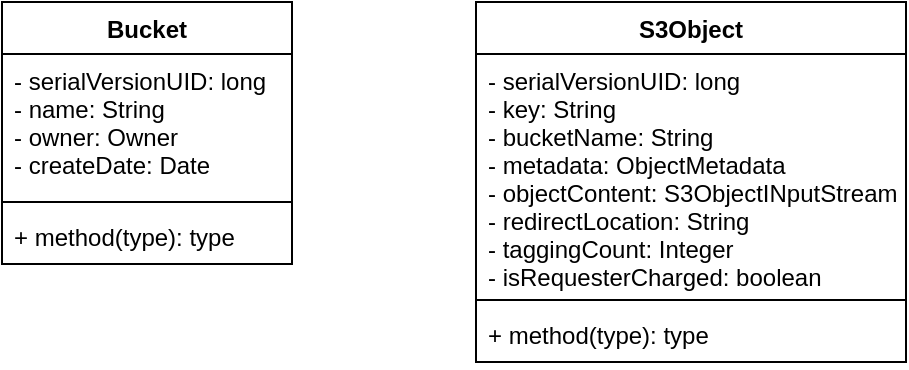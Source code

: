 <mxfile version="14.3.0" type="github">
  <diagram id="Mv6kmJkb6wF9CQ0TLChR" name="Page-1">
    <mxGraphModel dx="1452" dy="507" grid="0" gridSize="10" guides="1" tooltips="1" connect="1" arrows="1" fold="1" page="0" pageScale="1" pageWidth="827" pageHeight="1169" math="0" shadow="0">
      <root>
        <mxCell id="0" />
        <mxCell id="1" parent="0" />
        <mxCell id="nP_UXycicT72o9blLBmM-8" value="Bucket" style="swimlane;fontStyle=1;align=center;verticalAlign=top;childLayout=stackLayout;horizontal=1;startSize=26;horizontalStack=0;resizeParent=1;resizeParentMax=0;resizeLast=0;collapsible=1;marginBottom=0;" vertex="1" parent="1">
          <mxGeometry x="-31" y="129" width="145" height="131" as="geometry" />
        </mxCell>
        <mxCell id="nP_UXycicT72o9blLBmM-9" value="- serialVersionUID: long&#xa;- name: String&#xa;- owner: Owner&#xa;- createDate: Date" style="text;strokeColor=none;fillColor=none;align=left;verticalAlign=top;spacingLeft=4;spacingRight=4;overflow=hidden;rotatable=0;points=[[0,0.5],[1,0.5]];portConstraint=eastwest;" vertex="1" parent="nP_UXycicT72o9blLBmM-8">
          <mxGeometry y="26" width="145" height="70" as="geometry" />
        </mxCell>
        <mxCell id="nP_UXycicT72o9blLBmM-10" value="" style="line;strokeWidth=1;fillColor=none;align=left;verticalAlign=middle;spacingTop=-1;spacingLeft=3;spacingRight=3;rotatable=0;labelPosition=right;points=[];portConstraint=eastwest;" vertex="1" parent="nP_UXycicT72o9blLBmM-8">
          <mxGeometry y="96" width="145" height="8" as="geometry" />
        </mxCell>
        <mxCell id="nP_UXycicT72o9blLBmM-11" value="+ method(type): type" style="text;strokeColor=none;fillColor=none;align=left;verticalAlign=top;spacingLeft=4;spacingRight=4;overflow=hidden;rotatable=0;points=[[0,0.5],[1,0.5]];portConstraint=eastwest;" vertex="1" parent="nP_UXycicT72o9blLBmM-8">
          <mxGeometry y="104" width="145" height="27" as="geometry" />
        </mxCell>
        <mxCell id="nP_UXycicT72o9blLBmM-12" value="S3Object" style="swimlane;fontStyle=1;align=center;verticalAlign=top;childLayout=stackLayout;horizontal=1;startSize=26;horizontalStack=0;resizeParent=1;resizeParentMax=0;resizeLast=0;collapsible=1;marginBottom=0;" vertex="1" parent="1">
          <mxGeometry x="206" y="129" width="215" height="180" as="geometry" />
        </mxCell>
        <mxCell id="nP_UXycicT72o9blLBmM-13" value="- serialVersionUID: long&#xa;- key: String&#xa;- bucketName: String&#xa;- metadata: ObjectMetadata&#xa;- objectContent: S3ObjectINputStream&#xa;- redirectLocation: String&#xa;- taggingCount: Integer&#xa;- isRequesterCharged: boolean&#xa;" style="text;strokeColor=none;fillColor=none;align=left;verticalAlign=top;spacingLeft=4;spacingRight=4;overflow=hidden;rotatable=0;points=[[0,0.5],[1,0.5]];portConstraint=eastwest;" vertex="1" parent="nP_UXycicT72o9blLBmM-12">
          <mxGeometry y="26" width="215" height="119" as="geometry" />
        </mxCell>
        <mxCell id="nP_UXycicT72o9blLBmM-14" value="" style="line;strokeWidth=1;fillColor=none;align=left;verticalAlign=middle;spacingTop=-1;spacingLeft=3;spacingRight=3;rotatable=0;labelPosition=right;points=[];portConstraint=eastwest;" vertex="1" parent="nP_UXycicT72o9blLBmM-12">
          <mxGeometry y="145" width="215" height="8" as="geometry" />
        </mxCell>
        <mxCell id="nP_UXycicT72o9blLBmM-15" value="+ method(type): type" style="text;strokeColor=none;fillColor=none;align=left;verticalAlign=top;spacingLeft=4;spacingRight=4;overflow=hidden;rotatable=0;points=[[0,0.5],[1,0.5]];portConstraint=eastwest;" vertex="1" parent="nP_UXycicT72o9blLBmM-12">
          <mxGeometry y="153" width="215" height="27" as="geometry" />
        </mxCell>
      </root>
    </mxGraphModel>
  </diagram>
</mxfile>
